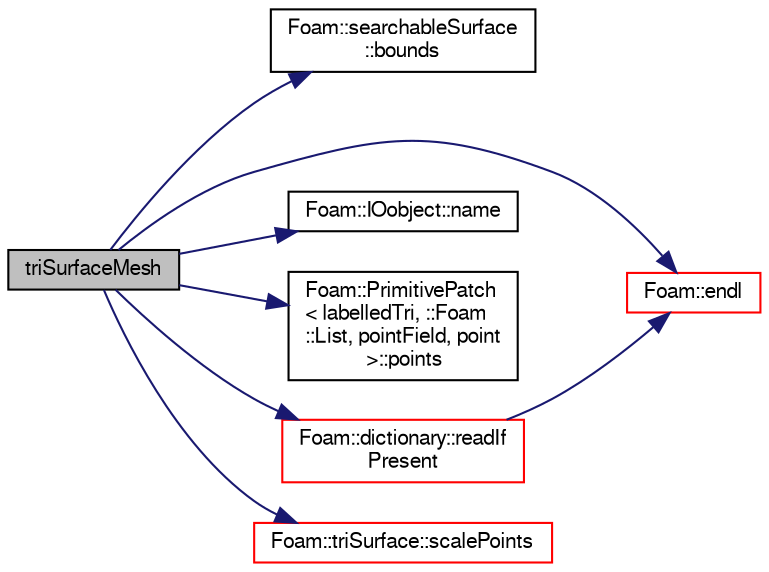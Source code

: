 digraph "triSurfaceMesh"
{
  bgcolor="transparent";
  edge [fontname="FreeSans",fontsize="10",labelfontname="FreeSans",labelfontsize="10"];
  node [fontname="FreeSans",fontsize="10",shape=record];
  rankdir="LR";
  Node8 [label="triSurfaceMesh",height=0.2,width=0.4,color="black", fillcolor="grey75", style="filled", fontcolor="black"];
  Node8 -> Node9 [color="midnightblue",fontsize="10",style="solid",fontname="FreeSans"];
  Node9 [label="Foam::searchableSurface\l::bounds",height=0.2,width=0.4,color="black",URL="$a25234.html#af0b8fd78dbff2bbd5d76f5c2e8569fbe",tooltip="Return const reference to boundBox. "];
  Node8 -> Node10 [color="midnightblue",fontsize="10",style="solid",fontname="FreeSans"];
  Node10 [label="Foam::endl",height=0.2,width=0.4,color="red",URL="$a21124.html#a2db8fe02a0d3909e9351bb4275b23ce4",tooltip="Add newline and flush stream. "];
  Node8 -> Node12 [color="midnightblue",fontsize="10",style="solid",fontname="FreeSans"];
  Node12 [label="Foam::IOobject::name",height=0.2,width=0.4,color="black",URL="$a26142.html#acc80e00a8ac919288fb55bd14cc88bf6",tooltip="Return name. "];
  Node8 -> Node13 [color="midnightblue",fontsize="10",style="solid",fontname="FreeSans"];
  Node13 [label="Foam::PrimitivePatch\l\< labelledTri, ::Foam\l::List, pointField, point\l \>::points",height=0.2,width=0.4,color="black",URL="$a27538.html#aa3c7d968f31c88780c663876f64ef6a6",tooltip="Return reference to global points. "];
  Node8 -> Node14 [color="midnightblue",fontsize="10",style="solid",fontname="FreeSans"];
  Node14 [label="Foam::dictionary::readIf\lPresent",height=0.2,width=0.4,color="red",URL="$a26014.html#ad4bd008e6ee208313f2c3a963ee1170d",tooltip="Find an entry if present, and assign to T. "];
  Node14 -> Node10 [color="midnightblue",fontsize="10",style="solid",fontname="FreeSans"];
  Node8 -> Node16 [color="midnightblue",fontsize="10",style="solid",fontname="FreeSans"];
  Node16 [label="Foam::triSurface::scalePoints",height=0.2,width=0.4,color="red",URL="$a30598.html#a0c1576aa53e80d9150e2558061cc40c2",tooltip="Scale points. A non-positive factor is ignored. "];
}
